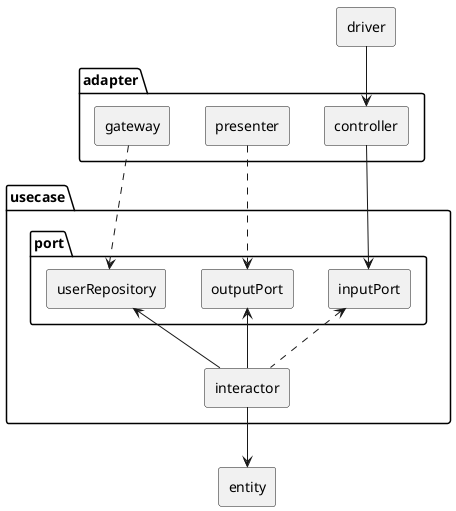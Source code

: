 @startuml
skinparam componentStyle rectangle

[driver]

package "adapter" {
    [controller]
    [presenter]
    [gateway]
}

package "usecase" {
    package "port" {
        [inputPort]
        [outputPort]
        [userRepository]
    }
    [interactor] .up.> [inputPort]
    [interactor] -up-> [outputPort]
    [interactor] -up-> [userRepository]
}

[driver] -down-> controller
[controller] -down-> [inputPort]
[presenter] .down.> [outputPort]
[gateway] .down.> [userRepository]
[interactor] -down-> [entity]

@enduml